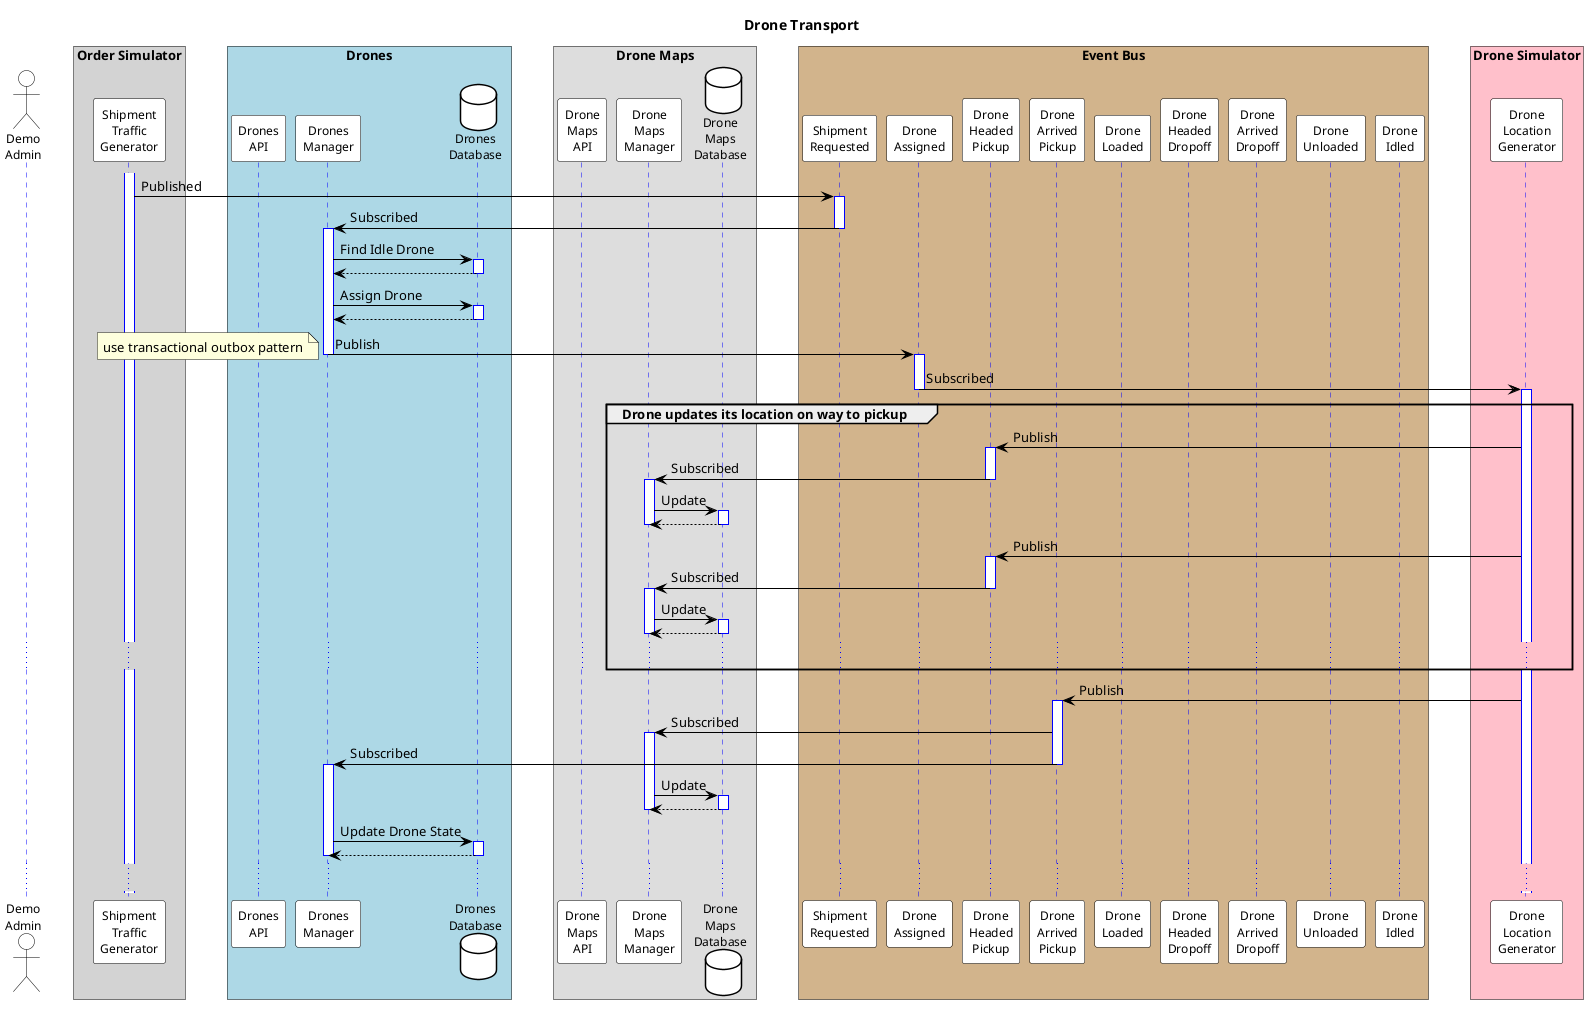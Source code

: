 @startuml
'https://plantuml-editor.kkeisuke.com
skinparam sequence {

ArrowColor Black
ActorBorderColor Black
LifeLineBorderColor blue
LifeLineBackgroundColor White

ParticipantBorderColor Black
ParticipantBackgroundColor White

ParticipantFontSize 12
ParticipantFontColor Black

ActorBackgroundColor White
ActorFontColor Black
ActorFontSize 12

boxBorderColor Black

}

skinparam databaseBackgroundColor White
skinparam databaseFontColor Black
skinparam databaseBorderColor Black
skinparam databaseFontSize 12
skinparam shadowing false
skinparam BoxPadding 20

title Drone Transport

Actor "Demo\nAdmin" as DemoAdmin

Box "Order Simulator" #lightgrey
Participant "Shipment\nTraffic\nGenerator" as ShipmentTrafficGenerator
End box

Box "Drones" #lightblue
Participant "Drones\nAPI" as DronesAPI
Participant "Drones\nManager" as DronesManager
Database "Drones\nDatabase" as DronesDatabase
End box

Box "Drone Maps"
Participant "Drone\nMaps\nAPI" as DroneMapsAPI
Participant "Drone\nMaps\nManager" as DroneMapsManager
Database "Drone\nMaps\nDatabase" as DroneMapsDatabase
End box

Box "Event Bus" #tan
Participant "Shipment\nRequested" as ShipmentRequested
Participant "Drone\nAssigned" as DroneAssigned
Participant "Drone\nHeaded\nPickup" as DroneHeadedPickup
Participant "Drone\nArrived\nPickup" as DroneArrivedPickup
Participant "Drone\nLoaded" as DroneLoaded
Participant "Drone\nHeaded\nDropoff" as DroneHeadedVendor
Participant "Drone\nArrived\nDropoff" as DroneArrivedDropoff
Participant "Drone\nUnloaded" as DroneUnloaded
Participant "Drone\nIdled" as DroneIdled
End box

Box "Drone Simulator" #pink
Participant "Drone\nLocation\nGenerator" as DroneLocationGenerator
end Box
activate ShipmentTrafficGenerator
ShipmentTrafficGenerator -> ShipmentRequested: Published
activate ShipmentRequested
ShipmentRequested -> DronesManager: Subscribed
deactivate ShipmentRequested

activate DronesManager
DronesManager -> DronesDatabase: Find Idle Drone
activate DronesDatabase
DronesDatabase --> DronesManager
deactivate DronesDatabase
DronesManager -> DronesDatabase: Assign Drone
activate DronesDatabase
DronesDatabase --> DronesManager
deactivate DronesDatabase
DronesManager -> DroneAssigned: Publish
note left: use transactional outbox pattern
deactivate DronesManager
activate DroneAssigned
DroneAssigned -> DroneLocationGenerator: Subscribed
deactivate DroneAssigned

activate DroneLocationGenerator

group Drone updates its location on way to pickup
DroneLocationGenerator -> DroneHeadedPickup: Publish
activate DroneHeadedPickup
DroneHeadedPickup -> DroneMapsManager: Subscribed
deactivate DroneHeadedPickup
activate DroneMapsManager
DroneMapsManager -> DroneMapsDatabase: Update
activate DroneMapsDatabase
DroneMapsDatabase --> DroneMapsManager
deactivate DroneMapsDatabase
deactivate DroneMapsManager

DroneLocationGenerator -> DroneHeadedPickup: Publish
activate DroneHeadedPickup
DroneHeadedPickup -> DroneMapsManager: Subscribed
deactivate DroneHeadedPickup
activate DroneMapsManager
DroneMapsManager -> DroneMapsDatabase: Update
activate DroneMapsDatabase
DroneMapsDatabase --> DroneMapsManager
deactivate DroneMapsDatabase
deactivate DroneMapsManager

...
end

DroneLocationGenerator -> DroneArrivedPickup: Publish
activate DroneArrivedPickup
DroneArrivedPickup -> DroneMapsManager: Subscribed
activate DroneMapsManager
DroneArrivedPickup -> DronesManager: Subscribed
deactivate DroneArrivedPickup
activate DronesManager


DroneMapsManager -> DroneMapsDatabase: Update
activate DroneMapsDatabase
DroneMapsDatabase --> DroneMapsManager
deactivate DroneMapsDatabase
deactivate DroneMapsManager

DronesManager -> DronesDatabase: Update Drone State
activate DronesDatabase
DronesDatabase --> DronesManager
deactivate DronesDatabase
deactivate DronesManager

...
@enduml